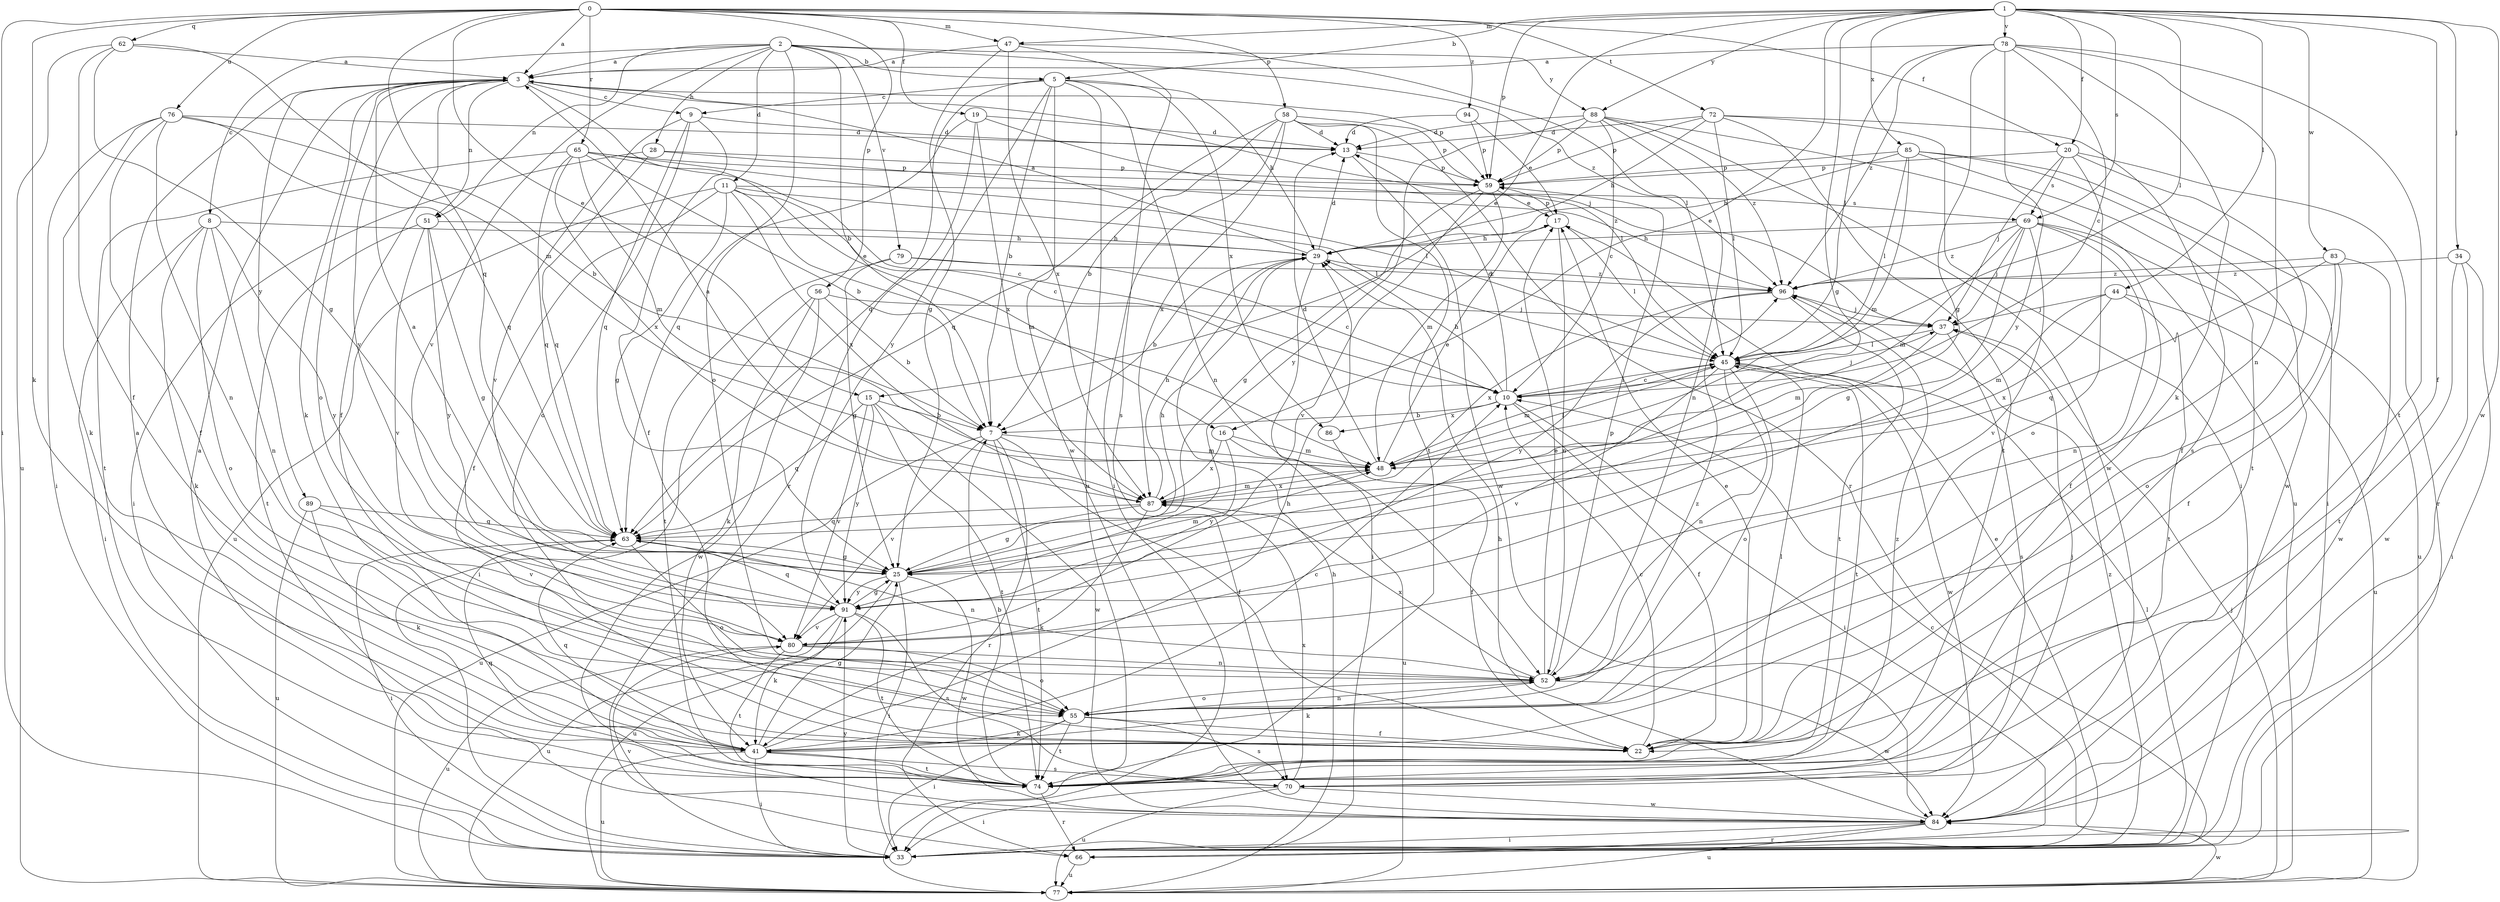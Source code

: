 strict digraph  {
0;
1;
2;
3;
5;
7;
8;
9;
10;
11;
13;
15;
16;
17;
19;
20;
22;
25;
28;
29;
33;
34;
37;
41;
44;
45;
47;
48;
51;
52;
55;
56;
58;
59;
62;
63;
65;
66;
69;
70;
72;
74;
76;
77;
78;
79;
80;
83;
84;
85;
86;
87;
88;
89;
91;
94;
96;
0 -> 3  [label=a];
0 -> 15  [label=e];
0 -> 19  [label=f];
0 -> 20  [label=f];
0 -> 33  [label=i];
0 -> 41  [label=k];
0 -> 47  [label=m];
0 -> 56  [label=p];
0 -> 58  [label=p];
0 -> 62  [label=q];
0 -> 63  [label=q];
0 -> 65  [label=r];
0 -> 72  [label=t];
0 -> 76  [label=u];
0 -> 94  [label=z];
1 -> 5  [label=b];
1 -> 15  [label=e];
1 -> 16  [label=e];
1 -> 20  [label=f];
1 -> 22  [label=f];
1 -> 25  [label=g];
1 -> 34  [label=j];
1 -> 44  [label=l];
1 -> 45  [label=l];
1 -> 47  [label=m];
1 -> 59  [label=p];
1 -> 69  [label=s];
1 -> 78  [label=v];
1 -> 83  [label=w];
1 -> 84  [label=w];
1 -> 85  [label=x];
1 -> 88  [label=y];
2 -> 3  [label=a];
2 -> 5  [label=b];
2 -> 7  [label=b];
2 -> 8  [label=c];
2 -> 11  [label=d];
2 -> 28  [label=h];
2 -> 51  [label=n];
2 -> 55  [label=o];
2 -> 79  [label=v];
2 -> 80  [label=v];
2 -> 88  [label=y];
2 -> 96  [label=z];
3 -> 9  [label=c];
3 -> 16  [label=e];
3 -> 22  [label=f];
3 -> 37  [label=j];
3 -> 41  [label=k];
3 -> 51  [label=n];
3 -> 55  [label=o];
3 -> 59  [label=p];
3 -> 89  [label=y];
3 -> 91  [label=y];
5 -> 7  [label=b];
5 -> 9  [label=c];
5 -> 29  [label=h];
5 -> 52  [label=n];
5 -> 63  [label=q];
5 -> 77  [label=u];
5 -> 84  [label=w];
5 -> 86  [label=x];
5 -> 91  [label=y];
7 -> 22  [label=f];
7 -> 48  [label=m];
7 -> 66  [label=r];
7 -> 74  [label=t];
7 -> 77  [label=u];
7 -> 80  [label=v];
8 -> 29  [label=h];
8 -> 33  [label=i];
8 -> 41  [label=k];
8 -> 52  [label=n];
8 -> 55  [label=o];
8 -> 91  [label=y];
9 -> 13  [label=d];
9 -> 22  [label=f];
9 -> 55  [label=o];
9 -> 63  [label=q];
9 -> 80  [label=v];
10 -> 7  [label=b];
10 -> 13  [label=d];
10 -> 22  [label=f];
10 -> 29  [label=h];
10 -> 33  [label=i];
10 -> 37  [label=j];
10 -> 45  [label=l];
10 -> 86  [label=x];
11 -> 10  [label=c];
11 -> 22  [label=f];
11 -> 25  [label=g];
11 -> 45  [label=l];
11 -> 48  [label=m];
11 -> 69  [label=s];
11 -> 77  [label=u];
11 -> 87  [label=x];
13 -> 59  [label=p];
13 -> 84  [label=w];
15 -> 7  [label=b];
15 -> 63  [label=q];
15 -> 74  [label=t];
15 -> 80  [label=v];
15 -> 84  [label=w];
15 -> 91  [label=y];
16 -> 48  [label=m];
16 -> 77  [label=u];
16 -> 87  [label=x];
16 -> 91  [label=y];
17 -> 29  [label=h];
17 -> 45  [label=l];
17 -> 52  [label=n];
17 -> 59  [label=p];
19 -> 13  [label=d];
19 -> 45  [label=l];
19 -> 63  [label=q];
19 -> 66  [label=r];
19 -> 87  [label=x];
20 -> 22  [label=f];
20 -> 37  [label=j];
20 -> 55  [label=o];
20 -> 59  [label=p];
20 -> 66  [label=r];
20 -> 69  [label=s];
22 -> 10  [label=c];
22 -> 17  [label=e];
22 -> 45  [label=l];
25 -> 3  [label=a];
25 -> 29  [label=h];
25 -> 33  [label=i];
25 -> 48  [label=m];
25 -> 77  [label=u];
25 -> 84  [label=w];
25 -> 91  [label=y];
28 -> 33  [label=i];
28 -> 59  [label=p];
28 -> 63  [label=q];
28 -> 96  [label=z];
29 -> 3  [label=a];
29 -> 7  [label=b];
29 -> 13  [label=d];
29 -> 33  [label=i];
29 -> 96  [label=z];
33 -> 10  [label=c];
33 -> 17  [label=e];
33 -> 45  [label=l];
33 -> 80  [label=v];
33 -> 91  [label=y];
33 -> 96  [label=z];
34 -> 33  [label=i];
34 -> 74  [label=t];
34 -> 84  [label=w];
34 -> 96  [label=z];
37 -> 45  [label=l];
37 -> 48  [label=m];
37 -> 70  [label=s];
41 -> 10  [label=c];
41 -> 25  [label=g];
41 -> 29  [label=h];
41 -> 33  [label=i];
41 -> 63  [label=q];
41 -> 70  [label=s];
41 -> 74  [label=t];
41 -> 77  [label=u];
44 -> 37  [label=j];
44 -> 48  [label=m];
44 -> 74  [label=t];
44 -> 77  [label=u];
44 -> 87  [label=x];
45 -> 10  [label=c];
45 -> 48  [label=m];
45 -> 52  [label=n];
45 -> 55  [label=o];
45 -> 74  [label=t];
45 -> 80  [label=v];
45 -> 84  [label=w];
47 -> 3  [label=a];
47 -> 25  [label=g];
47 -> 45  [label=l];
47 -> 70  [label=s];
47 -> 87  [label=x];
48 -> 13  [label=d];
48 -> 17  [label=e];
48 -> 45  [label=l];
48 -> 87  [label=x];
51 -> 25  [label=g];
51 -> 29  [label=h];
51 -> 74  [label=t];
51 -> 80  [label=v];
51 -> 91  [label=y];
52 -> 17  [label=e];
52 -> 41  [label=k];
52 -> 55  [label=o];
52 -> 59  [label=p];
52 -> 84  [label=w];
52 -> 87  [label=x];
55 -> 22  [label=f];
55 -> 33  [label=i];
55 -> 41  [label=k];
55 -> 52  [label=n];
55 -> 70  [label=s];
55 -> 74  [label=t];
55 -> 96  [label=z];
56 -> 7  [label=b];
56 -> 33  [label=i];
56 -> 37  [label=j];
56 -> 41  [label=k];
56 -> 84  [label=w];
58 -> 7  [label=b];
58 -> 13  [label=d];
58 -> 33  [label=i];
58 -> 59  [label=p];
58 -> 63  [label=q];
58 -> 66  [label=r];
58 -> 74  [label=t];
58 -> 87  [label=x];
59 -> 17  [label=e];
59 -> 25  [label=g];
59 -> 48  [label=m];
59 -> 80  [label=v];
62 -> 3  [label=a];
62 -> 22  [label=f];
62 -> 25  [label=g];
62 -> 48  [label=m];
62 -> 77  [label=u];
63 -> 25  [label=g];
63 -> 33  [label=i];
63 -> 52  [label=n];
63 -> 55  [label=o];
65 -> 7  [label=b];
65 -> 10  [label=c];
65 -> 45  [label=l];
65 -> 48  [label=m];
65 -> 59  [label=p];
65 -> 63  [label=q];
65 -> 74  [label=t];
65 -> 87  [label=x];
66 -> 77  [label=u];
69 -> 22  [label=f];
69 -> 25  [label=g];
69 -> 29  [label=h];
69 -> 37  [label=j];
69 -> 48  [label=m];
69 -> 52  [label=n];
69 -> 77  [label=u];
69 -> 80  [label=v];
69 -> 96  [label=z];
70 -> 33  [label=i];
70 -> 37  [label=j];
70 -> 77  [label=u];
70 -> 84  [label=w];
70 -> 87  [label=x];
72 -> 13  [label=d];
72 -> 29  [label=h];
72 -> 33  [label=i];
72 -> 45  [label=l];
72 -> 59  [label=p];
72 -> 70  [label=s];
72 -> 74  [label=t];
74 -> 3  [label=a];
74 -> 7  [label=b];
74 -> 63  [label=q];
74 -> 66  [label=r];
74 -> 96  [label=z];
76 -> 7  [label=b];
76 -> 13  [label=d];
76 -> 22  [label=f];
76 -> 33  [label=i];
76 -> 41  [label=k];
76 -> 52  [label=n];
76 -> 63  [label=q];
77 -> 29  [label=h];
77 -> 37  [label=j];
77 -> 84  [label=w];
78 -> 3  [label=a];
78 -> 10  [label=c];
78 -> 25  [label=g];
78 -> 41  [label=k];
78 -> 45  [label=l];
78 -> 52  [label=n];
78 -> 74  [label=t];
78 -> 91  [label=y];
78 -> 96  [label=z];
79 -> 10  [label=c];
79 -> 25  [label=g];
79 -> 74  [label=t];
79 -> 96  [label=z];
80 -> 52  [label=n];
80 -> 55  [label=o];
80 -> 74  [label=t];
80 -> 77  [label=u];
83 -> 22  [label=f];
83 -> 55  [label=o];
83 -> 63  [label=q];
83 -> 84  [label=w];
83 -> 96  [label=z];
84 -> 3  [label=a];
84 -> 29  [label=h];
84 -> 33  [label=i];
84 -> 66  [label=r];
84 -> 77  [label=u];
85 -> 29  [label=h];
85 -> 33  [label=i];
85 -> 45  [label=l];
85 -> 48  [label=m];
85 -> 59  [label=p];
85 -> 74  [label=t];
85 -> 84  [label=w];
86 -> 22  [label=f];
87 -> 3  [label=a];
87 -> 25  [label=g];
87 -> 29  [label=h];
87 -> 41  [label=k];
87 -> 48  [label=m];
87 -> 63  [label=q];
88 -> 10  [label=c];
88 -> 13  [label=d];
88 -> 52  [label=n];
88 -> 59  [label=p];
88 -> 77  [label=u];
88 -> 84  [label=w];
88 -> 91  [label=y];
88 -> 96  [label=z];
89 -> 41  [label=k];
89 -> 63  [label=q];
89 -> 77  [label=u];
89 -> 80  [label=v];
91 -> 25  [label=g];
91 -> 41  [label=k];
91 -> 63  [label=q];
91 -> 70  [label=s];
91 -> 74  [label=t];
91 -> 77  [label=u];
91 -> 80  [label=v];
94 -> 13  [label=d];
94 -> 17  [label=e];
94 -> 59  [label=p];
96 -> 37  [label=j];
96 -> 74  [label=t];
96 -> 87  [label=x];
96 -> 91  [label=y];
}
